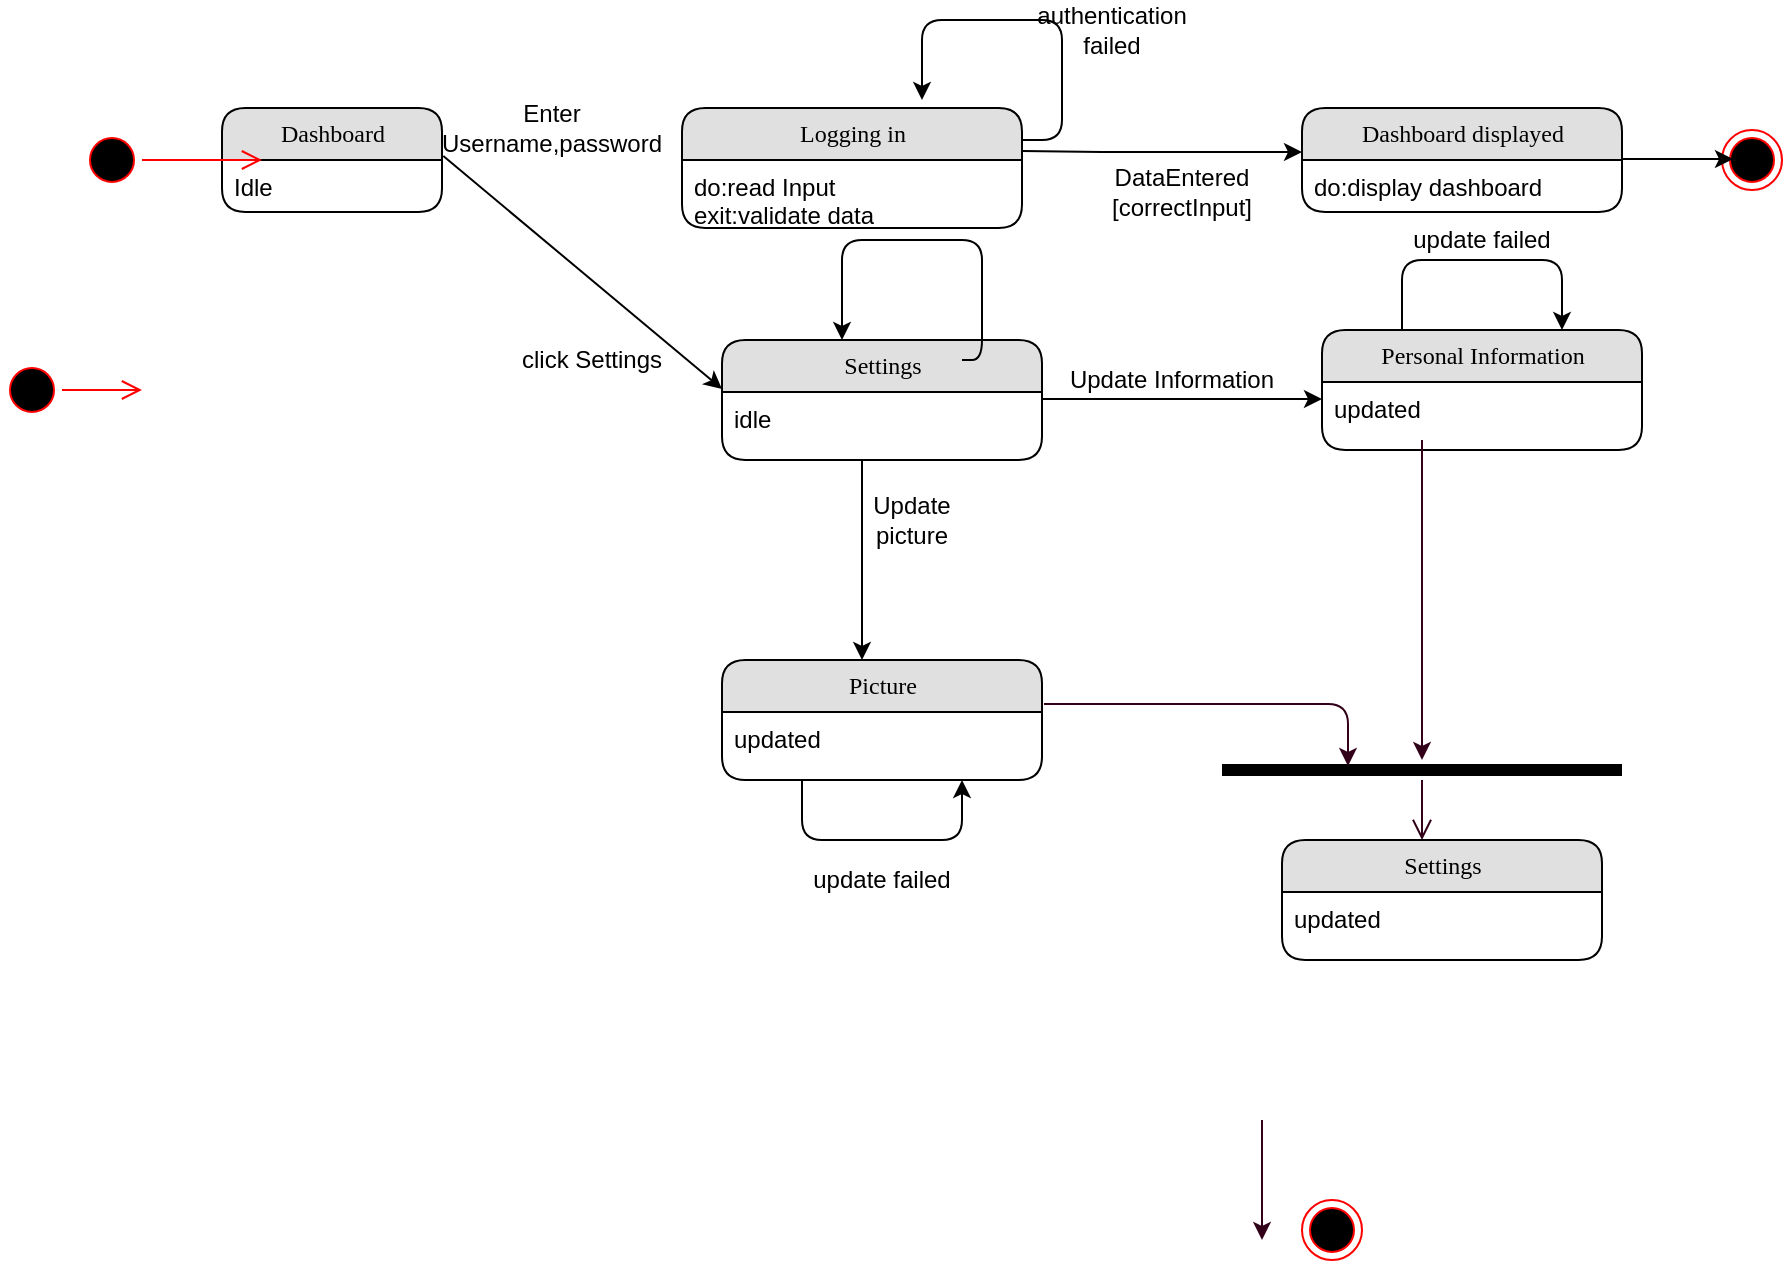 <mxfile version="13.0.8" type="github">
  <diagram name="Page-1" id="b520641d-4fe3-3701-9064-5fc419738815">
    <mxGraphModel dx="946" dy="646" grid="1" gridSize="10" guides="1" tooltips="1" connect="1" arrows="1" fold="1" page="1" pageScale="1" pageWidth="1100" pageHeight="850" background="#ffffff" math="0" shadow="0">
      <root>
        <mxCell id="0" />
        <mxCell id="1" parent="0" />
        <mxCell id="JuLokaQtnEzh7Riw3Y3C-1" value="" style="ellipse;html=1;shape=startState;fillColor=#000000;strokeColor=#ff0000;" vertex="1" parent="1">
          <mxGeometry x="30" y="200" width="30" height="30" as="geometry" />
        </mxCell>
        <mxCell id="JuLokaQtnEzh7Riw3Y3C-2" value="" style="edgeStyle=orthogonalEdgeStyle;html=1;verticalAlign=bottom;endArrow=open;endSize=8;strokeColor=#ff0000;" edge="1" source="JuLokaQtnEzh7Riw3Y3C-1" parent="1">
          <mxGeometry relative="1" as="geometry">
            <mxPoint x="100" y="215" as="targetPoint" />
          </mxGeometry>
        </mxCell>
        <mxCell id="21ea969265ad0168-6" value="Dashboard" style="swimlane;html=1;fontStyle=0;childLayout=stackLayout;horizontal=1;startSize=26;fillColor=#e0e0e0;horizontalStack=0;resizeParent=1;resizeLast=0;collapsible=1;marginBottom=0;swimlaneFillColor=#ffffff;align=center;rounded=1;shadow=0;comic=0;labelBackgroundColor=none;strokeWidth=1;fontFamily=Verdana;fontSize=12" parent="1" vertex="1">
          <mxGeometry x="140" y="74" width="110" height="52" as="geometry" />
        </mxCell>
        <mxCell id="21ea969265ad0168-7" value="Idle" style="text;html=1;strokeColor=none;fillColor=none;spacingLeft=4;spacingRight=4;whiteSpace=wrap;overflow=hidden;rotatable=0;points=[[0,0.5],[1,0.5]];portConstraint=eastwest;" parent="21ea969265ad0168-6" vertex="1">
          <mxGeometry y="26" width="110" height="26" as="geometry" />
        </mxCell>
        <mxCell id="JuLokaQtnEzh7Riw3Y3C-3" value="" style="endArrow=classic;html=1;exitX=1.006;exitY=-0.077;exitDx=0;exitDy=0;exitPerimeter=0;" edge="1" parent="1" source="21ea969265ad0168-7">
          <mxGeometry width="50" height="50" relative="1" as="geometry">
            <mxPoint x="290" y="214.5" as="sourcePoint" />
            <mxPoint x="390" y="214.5" as="targetPoint" />
          </mxGeometry>
        </mxCell>
        <mxCell id="JuLokaQtnEzh7Riw3Y3C-4" value="Settings" style="swimlane;html=1;fontStyle=0;childLayout=stackLayout;horizontal=1;startSize=26;fillColor=#e0e0e0;horizontalStack=0;resizeParent=1;resizeLast=0;collapsible=1;marginBottom=0;swimlaneFillColor=#ffffff;align=center;rounded=1;shadow=0;comic=0;labelBackgroundColor=none;strokeWidth=1;fontFamily=Verdana;fontSize=12" vertex="1" parent="1">
          <mxGeometry x="390" y="190" width="160" height="60" as="geometry" />
        </mxCell>
        <mxCell id="JuLokaQtnEzh7Riw3Y3C-5" value="idle" style="text;html=1;strokeColor=none;fillColor=none;spacingLeft=4;spacingRight=4;whiteSpace=wrap;overflow=hidden;rotatable=0;points=[[0,0.5],[1,0.5]];portConstraint=eastwest;" vertex="1" parent="JuLokaQtnEzh7Riw3Y3C-4">
          <mxGeometry y="26" width="160" height="26" as="geometry" />
        </mxCell>
        <mxCell id="JuLokaQtnEzh7Riw3Y3C-7" value="click Settings" style="text;html=1;strokeColor=none;fillColor=none;align=center;verticalAlign=middle;whiteSpace=wrap;rounded=0;" vertex="1" parent="1">
          <mxGeometry x="280" y="190" width="90" height="20" as="geometry" />
        </mxCell>
        <mxCell id="JuLokaQtnEzh7Riw3Y3C-10" value="" style="endArrow=classic;html=1;" edge="1" parent="1">
          <mxGeometry width="50" height="50" relative="1" as="geometry">
            <mxPoint x="550" y="219.5" as="sourcePoint" />
            <mxPoint x="690" y="219.5" as="targetPoint" />
          </mxGeometry>
        </mxCell>
        <mxCell id="JuLokaQtnEzh7Riw3Y3C-11" value="Update Information" style="text;html=1;strokeColor=none;fillColor=none;align=center;verticalAlign=middle;whiteSpace=wrap;rounded=0;" vertex="1" parent="1">
          <mxGeometry x="550" y="200" width="130" height="20" as="geometry" />
        </mxCell>
        <mxCell id="JuLokaQtnEzh7Riw3Y3C-17" value="" style="edgeStyle=segmentEdgeStyle;endArrow=classic;html=1;" edge="1" parent="1">
          <mxGeometry width="50" height="50" relative="1" as="geometry">
            <mxPoint x="510" y="200" as="sourcePoint" />
            <mxPoint x="450" y="190" as="targetPoint" />
            <Array as="points">
              <mxPoint x="520" y="200" />
              <mxPoint x="520" y="140" />
            </Array>
          </mxGeometry>
        </mxCell>
        <mxCell id="JuLokaQtnEzh7Riw3Y3C-19" value="Invalid input" style="text;html=1;strokeColor=none;fillColor=none;align=center;verticalAlign=middle;whiteSpace=wrap;rounded=0;" vertex="1" parent="1">
          <mxGeometry x="460" y="120" width="90" height="10" as="geometry" />
        </mxCell>
        <mxCell id="JuLokaQtnEzh7Riw3Y3C-20" value="" style="ellipse;html=1;shape=endState;fillColor=#000000;strokeColor=#ff0000;" vertex="1" parent="1">
          <mxGeometry x="680" y="620" width="30" height="30" as="geometry" />
        </mxCell>
        <mxCell id="JuLokaQtnEzh7Riw3Y3C-25" value="Update picture" style="text;html=1;strokeColor=none;fillColor=none;align=center;verticalAlign=middle;whiteSpace=wrap;rounded=0;" vertex="1" parent="1">
          <mxGeometry x="460" y="270" width="50" height="20" as="geometry" />
        </mxCell>
        <mxCell id="JuLokaQtnEzh7Riw3Y3C-26" value="" style="endArrow=classic;html=1;" edge="1" parent="1">
          <mxGeometry width="50" height="50" relative="1" as="geometry">
            <mxPoint x="460" y="250" as="sourcePoint" />
            <mxPoint x="460" y="350" as="targetPoint" />
          </mxGeometry>
        </mxCell>
        <mxCell id="JuLokaQtnEzh7Riw3Y3C-27" value="Picture" style="swimlane;html=1;fontStyle=0;childLayout=stackLayout;horizontal=1;startSize=26;fillColor=#e0e0e0;horizontalStack=0;resizeParent=1;resizeLast=0;collapsible=1;marginBottom=0;swimlaneFillColor=#ffffff;align=center;rounded=1;shadow=0;comic=0;labelBackgroundColor=none;strokeWidth=1;fontFamily=Verdana;fontSize=12" vertex="1" parent="1">
          <mxGeometry x="390" y="350" width="160" height="60" as="geometry" />
        </mxCell>
        <mxCell id="JuLokaQtnEzh7Riw3Y3C-28" value="updated" style="text;html=1;strokeColor=none;fillColor=none;spacingLeft=4;spacingRight=4;whiteSpace=wrap;overflow=hidden;rotatable=0;points=[[0,0.5],[1,0.5]];portConstraint=eastwest;" vertex="1" parent="JuLokaQtnEzh7Riw3Y3C-27">
          <mxGeometry y="26" width="160" height="26" as="geometry" />
        </mxCell>
        <mxCell id="JuLokaQtnEzh7Riw3Y3C-30" value="" style="edgeStyle=segmentEdgeStyle;endArrow=classic;html=1;" edge="1" parent="1">
          <mxGeometry width="50" height="50" relative="1" as="geometry">
            <mxPoint x="430" y="410" as="sourcePoint" />
            <mxPoint x="510" y="410" as="targetPoint" />
            <Array as="points">
              <mxPoint x="430" y="440" />
              <mxPoint x="510" y="440" />
            </Array>
          </mxGeometry>
        </mxCell>
        <mxCell id="JuLokaQtnEzh7Riw3Y3C-31" value="update failed" style="text;html=1;strokeColor=none;fillColor=none;align=center;verticalAlign=middle;whiteSpace=wrap;rounded=0;" vertex="1" parent="1">
          <mxGeometry x="430" y="450" width="80" height="20" as="geometry" />
        </mxCell>
        <mxCell id="JuLokaQtnEzh7Riw3Y3C-32" value="Personal Information" style="swimlane;html=1;fontStyle=0;childLayout=stackLayout;horizontal=1;startSize=26;fillColor=#e0e0e0;horizontalStack=0;resizeParent=1;resizeLast=0;collapsible=1;marginBottom=0;swimlaneFillColor=#ffffff;align=center;rounded=1;shadow=0;comic=0;labelBackgroundColor=none;strokeWidth=1;fontFamily=Verdana;fontSize=12" vertex="1" parent="1">
          <mxGeometry x="690" y="185" width="160" height="60" as="geometry" />
        </mxCell>
        <mxCell id="JuLokaQtnEzh7Riw3Y3C-33" value="updated" style="text;html=1;strokeColor=none;fillColor=none;spacingLeft=4;spacingRight=4;whiteSpace=wrap;overflow=hidden;rotatable=0;points=[[0,0.5],[1,0.5]];portConstraint=eastwest;" vertex="1" parent="JuLokaQtnEzh7Riw3Y3C-32">
          <mxGeometry y="26" width="160" height="26" as="geometry" />
        </mxCell>
        <mxCell id="JuLokaQtnEzh7Riw3Y3C-34" value="" style="edgeStyle=segmentEdgeStyle;endArrow=classic;html=1;entryX=0.75;entryY=0;entryDx=0;entryDy=0;exitX=0.25;exitY=0;exitDx=0;exitDy=0;" edge="1" parent="1" source="JuLokaQtnEzh7Riw3Y3C-32" target="JuLokaQtnEzh7Riw3Y3C-32">
          <mxGeometry width="50" height="50" relative="1" as="geometry">
            <mxPoint x="730" y="180" as="sourcePoint" />
            <mxPoint x="810" y="120" as="targetPoint" />
            <Array as="points">
              <mxPoint x="730" y="150" />
              <mxPoint x="810" y="150" />
            </Array>
          </mxGeometry>
        </mxCell>
        <mxCell id="JuLokaQtnEzh7Riw3Y3C-35" value="update failed" style="text;html=1;strokeColor=none;fillColor=none;align=center;verticalAlign=middle;whiteSpace=wrap;rounded=0;" vertex="1" parent="1">
          <mxGeometry x="730" y="130" width="80" height="20" as="geometry" />
        </mxCell>
        <mxCell id="JuLokaQtnEzh7Riw3Y3C-36" value="" style="shape=line;html=1;strokeWidth=6;strokeColor=#000000;" vertex="1" parent="1">
          <mxGeometry x="640" y="400" width="200" height="10" as="geometry" />
        </mxCell>
        <mxCell id="JuLokaQtnEzh7Riw3Y3C-37" value="" style="edgeStyle=orthogonalEdgeStyle;html=1;verticalAlign=bottom;endArrow=open;endSize=8;strokeColor=#33001A;" edge="1" source="JuLokaQtnEzh7Riw3Y3C-36" parent="1">
          <mxGeometry relative="1" as="geometry">
            <mxPoint x="740" y="440" as="targetPoint" />
          </mxGeometry>
        </mxCell>
        <mxCell id="JuLokaQtnEzh7Riw3Y3C-38" value="" style="endArrow=classic;html=1;strokeColor=#33001A;exitX=1.006;exitY=-0.154;exitDx=0;exitDy=0;exitPerimeter=0;entryX=0.315;entryY=0.3;entryDx=0;entryDy=0;entryPerimeter=0;" edge="1" parent="1" source="JuLokaQtnEzh7Riw3Y3C-28" target="JuLokaQtnEzh7Riw3Y3C-36">
          <mxGeometry width="50" height="50" relative="1" as="geometry">
            <mxPoint x="610" y="380" as="sourcePoint" />
            <mxPoint x="670" y="360" as="targetPoint" />
            <Array as="points">
              <mxPoint x="703" y="372" />
            </Array>
          </mxGeometry>
        </mxCell>
        <mxCell id="JuLokaQtnEzh7Riw3Y3C-39" value="" style="endArrow=classic;html=1;strokeColor=#33001A;" edge="1" parent="1" target="JuLokaQtnEzh7Riw3Y3C-36">
          <mxGeometry width="50" height="50" relative="1" as="geometry">
            <mxPoint x="740" y="240" as="sourcePoint" />
            <mxPoint x="795" y="280" as="targetPoint" />
          </mxGeometry>
        </mxCell>
        <mxCell id="JuLokaQtnEzh7Riw3Y3C-21" value="Settings" style="swimlane;html=1;fontStyle=0;childLayout=stackLayout;horizontal=1;startSize=26;fillColor=#e0e0e0;horizontalStack=0;resizeParent=1;resizeLast=0;collapsible=1;marginBottom=0;swimlaneFillColor=#ffffff;align=center;rounded=1;shadow=0;comic=0;labelBackgroundColor=none;strokeWidth=1;fontFamily=Verdana;fontSize=12" vertex="1" parent="1">
          <mxGeometry x="670" y="440" width="160" height="60" as="geometry" />
        </mxCell>
        <mxCell id="JuLokaQtnEzh7Riw3Y3C-22" value="updated" style="text;html=1;strokeColor=none;fillColor=none;spacingLeft=4;spacingRight=4;whiteSpace=wrap;overflow=hidden;rotatable=0;points=[[0,0.5],[1,0.5]];portConstraint=eastwest;" vertex="1" parent="JuLokaQtnEzh7Riw3Y3C-21">
          <mxGeometry y="26" width="160" height="26" as="geometry" />
        </mxCell>
        <mxCell id="JuLokaQtnEzh7Riw3Y3C-40" value="" style="endArrow=classic;html=1;strokeColor=#33001A;" edge="1" parent="1">
          <mxGeometry width="50" height="50" relative="1" as="geometry">
            <mxPoint x="660" y="580" as="sourcePoint" />
            <mxPoint x="660" y="640" as="targetPoint" />
          </mxGeometry>
        </mxCell>
        <mxCell id="Hgtj_GoyG-KB-VZRIQT7-10" value="authentication failed" style="text;html=1;strokeColor=none;fillColor=none;align=center;verticalAlign=middle;whiteSpace=wrap;rounded=0;" vertex="1" parent="1">
          <mxGeometry x="550" y="20" width="70" height="30" as="geometry" />
        </mxCell>
        <mxCell id="Hgtj_GoyG-KB-VZRIQT7-11" value="DataEntered [correctInput]" style="text;html=1;strokeColor=none;fillColor=none;align=center;verticalAlign=middle;whiteSpace=wrap;rounded=0;" vertex="1" parent="1">
          <mxGeometry x="580" y="106" width="80" height="20" as="geometry" />
        </mxCell>
        <mxCell id="Hgtj_GoyG-KB-VZRIQT7-16" value="" style="ellipse;html=1;shape=endState;fillColor=#000000;strokeColor=#ff0000;" vertex="1" parent="1">
          <mxGeometry x="890" y="85" width="30" height="30" as="geometry" />
        </mxCell>
        <mxCell id="Hgtj_GoyG-KB-VZRIQT7-17" value="" style="ellipse;html=1;shape=startState;fillColor=#000000;strokeColor=#ff0000;" vertex="1" parent="1">
          <mxGeometry x="70" y="85" width="30" height="30" as="geometry" />
        </mxCell>
        <mxCell id="Hgtj_GoyG-KB-VZRIQT7-18" value="" style="edgeStyle=orthogonalEdgeStyle;html=1;verticalAlign=bottom;endArrow=open;endSize=8;strokeColor=#ff0000;" edge="1" parent="1" source="Hgtj_GoyG-KB-VZRIQT7-17">
          <mxGeometry relative="1" as="geometry">
            <mxPoint x="160" y="100" as="targetPoint" />
          </mxGeometry>
        </mxCell>
        <mxCell id="Hgtj_GoyG-KB-VZRIQT7-23" value="" style="endArrow=classic;html=1;" edge="1" parent="1">
          <mxGeometry width="50" height="50" relative="1" as="geometry">
            <mxPoint x="840" y="99.5" as="sourcePoint" />
            <mxPoint x="895.5" y="99.5" as="targetPoint" />
          </mxGeometry>
        </mxCell>
        <mxCell id="Hgtj_GoyG-KB-VZRIQT7-26" value="Enter Username,password" style="text;html=1;strokeColor=none;fillColor=none;align=center;verticalAlign=middle;whiteSpace=wrap;rounded=0;" vertex="1" parent="1">
          <mxGeometry x="250" y="74" width="110" height="20" as="geometry" />
        </mxCell>
        <mxCell id="Hgtj_GoyG-KB-VZRIQT7-27" value="" style="edgeStyle=segmentEdgeStyle;endArrow=classic;html=1;" edge="1" parent="1">
          <mxGeometry width="50" height="50" relative="1" as="geometry">
            <mxPoint x="540" y="90" as="sourcePoint" />
            <mxPoint x="490" y="70" as="targetPoint" />
            <Array as="points">
              <mxPoint x="540" y="90" />
              <mxPoint x="560" y="90" />
              <mxPoint x="560" y="30" />
              <mxPoint x="490" y="30" />
            </Array>
          </mxGeometry>
        </mxCell>
        <mxCell id="Hgtj_GoyG-KB-VZRIQT7-28" value="" style="endArrow=classic;html=1;" edge="1" parent="1">
          <mxGeometry width="50" height="50" relative="1" as="geometry">
            <mxPoint x="540" y="95.5" as="sourcePoint" />
            <mxPoint x="680" y="96" as="targetPoint" />
            <Array as="points">
              <mxPoint x="580" y="96" />
            </Array>
          </mxGeometry>
        </mxCell>
        <mxCell id="Hgtj_GoyG-KB-VZRIQT7-5" value="Dashboard displayed" style="swimlane;html=1;fontStyle=0;childLayout=stackLayout;horizontal=1;startSize=26;fillColor=#e0e0e0;horizontalStack=0;resizeParent=1;resizeLast=0;collapsible=1;marginBottom=0;swimlaneFillColor=#ffffff;align=center;rounded=1;shadow=0;comic=0;labelBackgroundColor=none;strokeWidth=1;fontFamily=Verdana;fontSize=12" vertex="1" parent="1">
          <mxGeometry x="680" y="74" width="160" height="52" as="geometry" />
        </mxCell>
        <mxCell id="Hgtj_GoyG-KB-VZRIQT7-6" value="do:display dashboard" style="text;html=1;strokeColor=none;fillColor=none;spacingLeft=4;spacingRight=4;whiteSpace=wrap;overflow=hidden;rotatable=0;points=[[0,0.5],[1,0.5]];portConstraint=eastwest;" vertex="1" parent="Hgtj_GoyG-KB-VZRIQT7-5">
          <mxGeometry y="26" width="160" height="26" as="geometry" />
        </mxCell>
        <mxCell id="Hgtj_GoyG-KB-VZRIQT7-1" value="Logging in" style="swimlane;html=1;fontStyle=0;childLayout=stackLayout;horizontal=1;startSize=26;fillColor=#e0e0e0;horizontalStack=0;resizeParent=1;resizeLast=0;collapsible=1;marginBottom=0;swimlaneFillColor=#ffffff;align=center;rounded=1;shadow=0;comic=0;labelBackgroundColor=none;strokeWidth=1;fontFamily=Verdana;fontSize=12" vertex="1" parent="1">
          <mxGeometry x="370" y="74" width="170" height="60" as="geometry" />
        </mxCell>
        <mxCell id="Hgtj_GoyG-KB-VZRIQT7-2" value="do:read Input&lt;br&gt;exit:validate data" style="text;html=1;strokeColor=none;fillColor=none;spacingLeft=4;spacingRight=4;whiteSpace=wrap;overflow=hidden;rotatable=0;points=[[0,0.5],[1,0.5]];portConstraint=eastwest;" vertex="1" parent="Hgtj_GoyG-KB-VZRIQT7-1">
          <mxGeometry y="26" width="170" height="34" as="geometry" />
        </mxCell>
      </root>
    </mxGraphModel>
  </diagram>
</mxfile>
